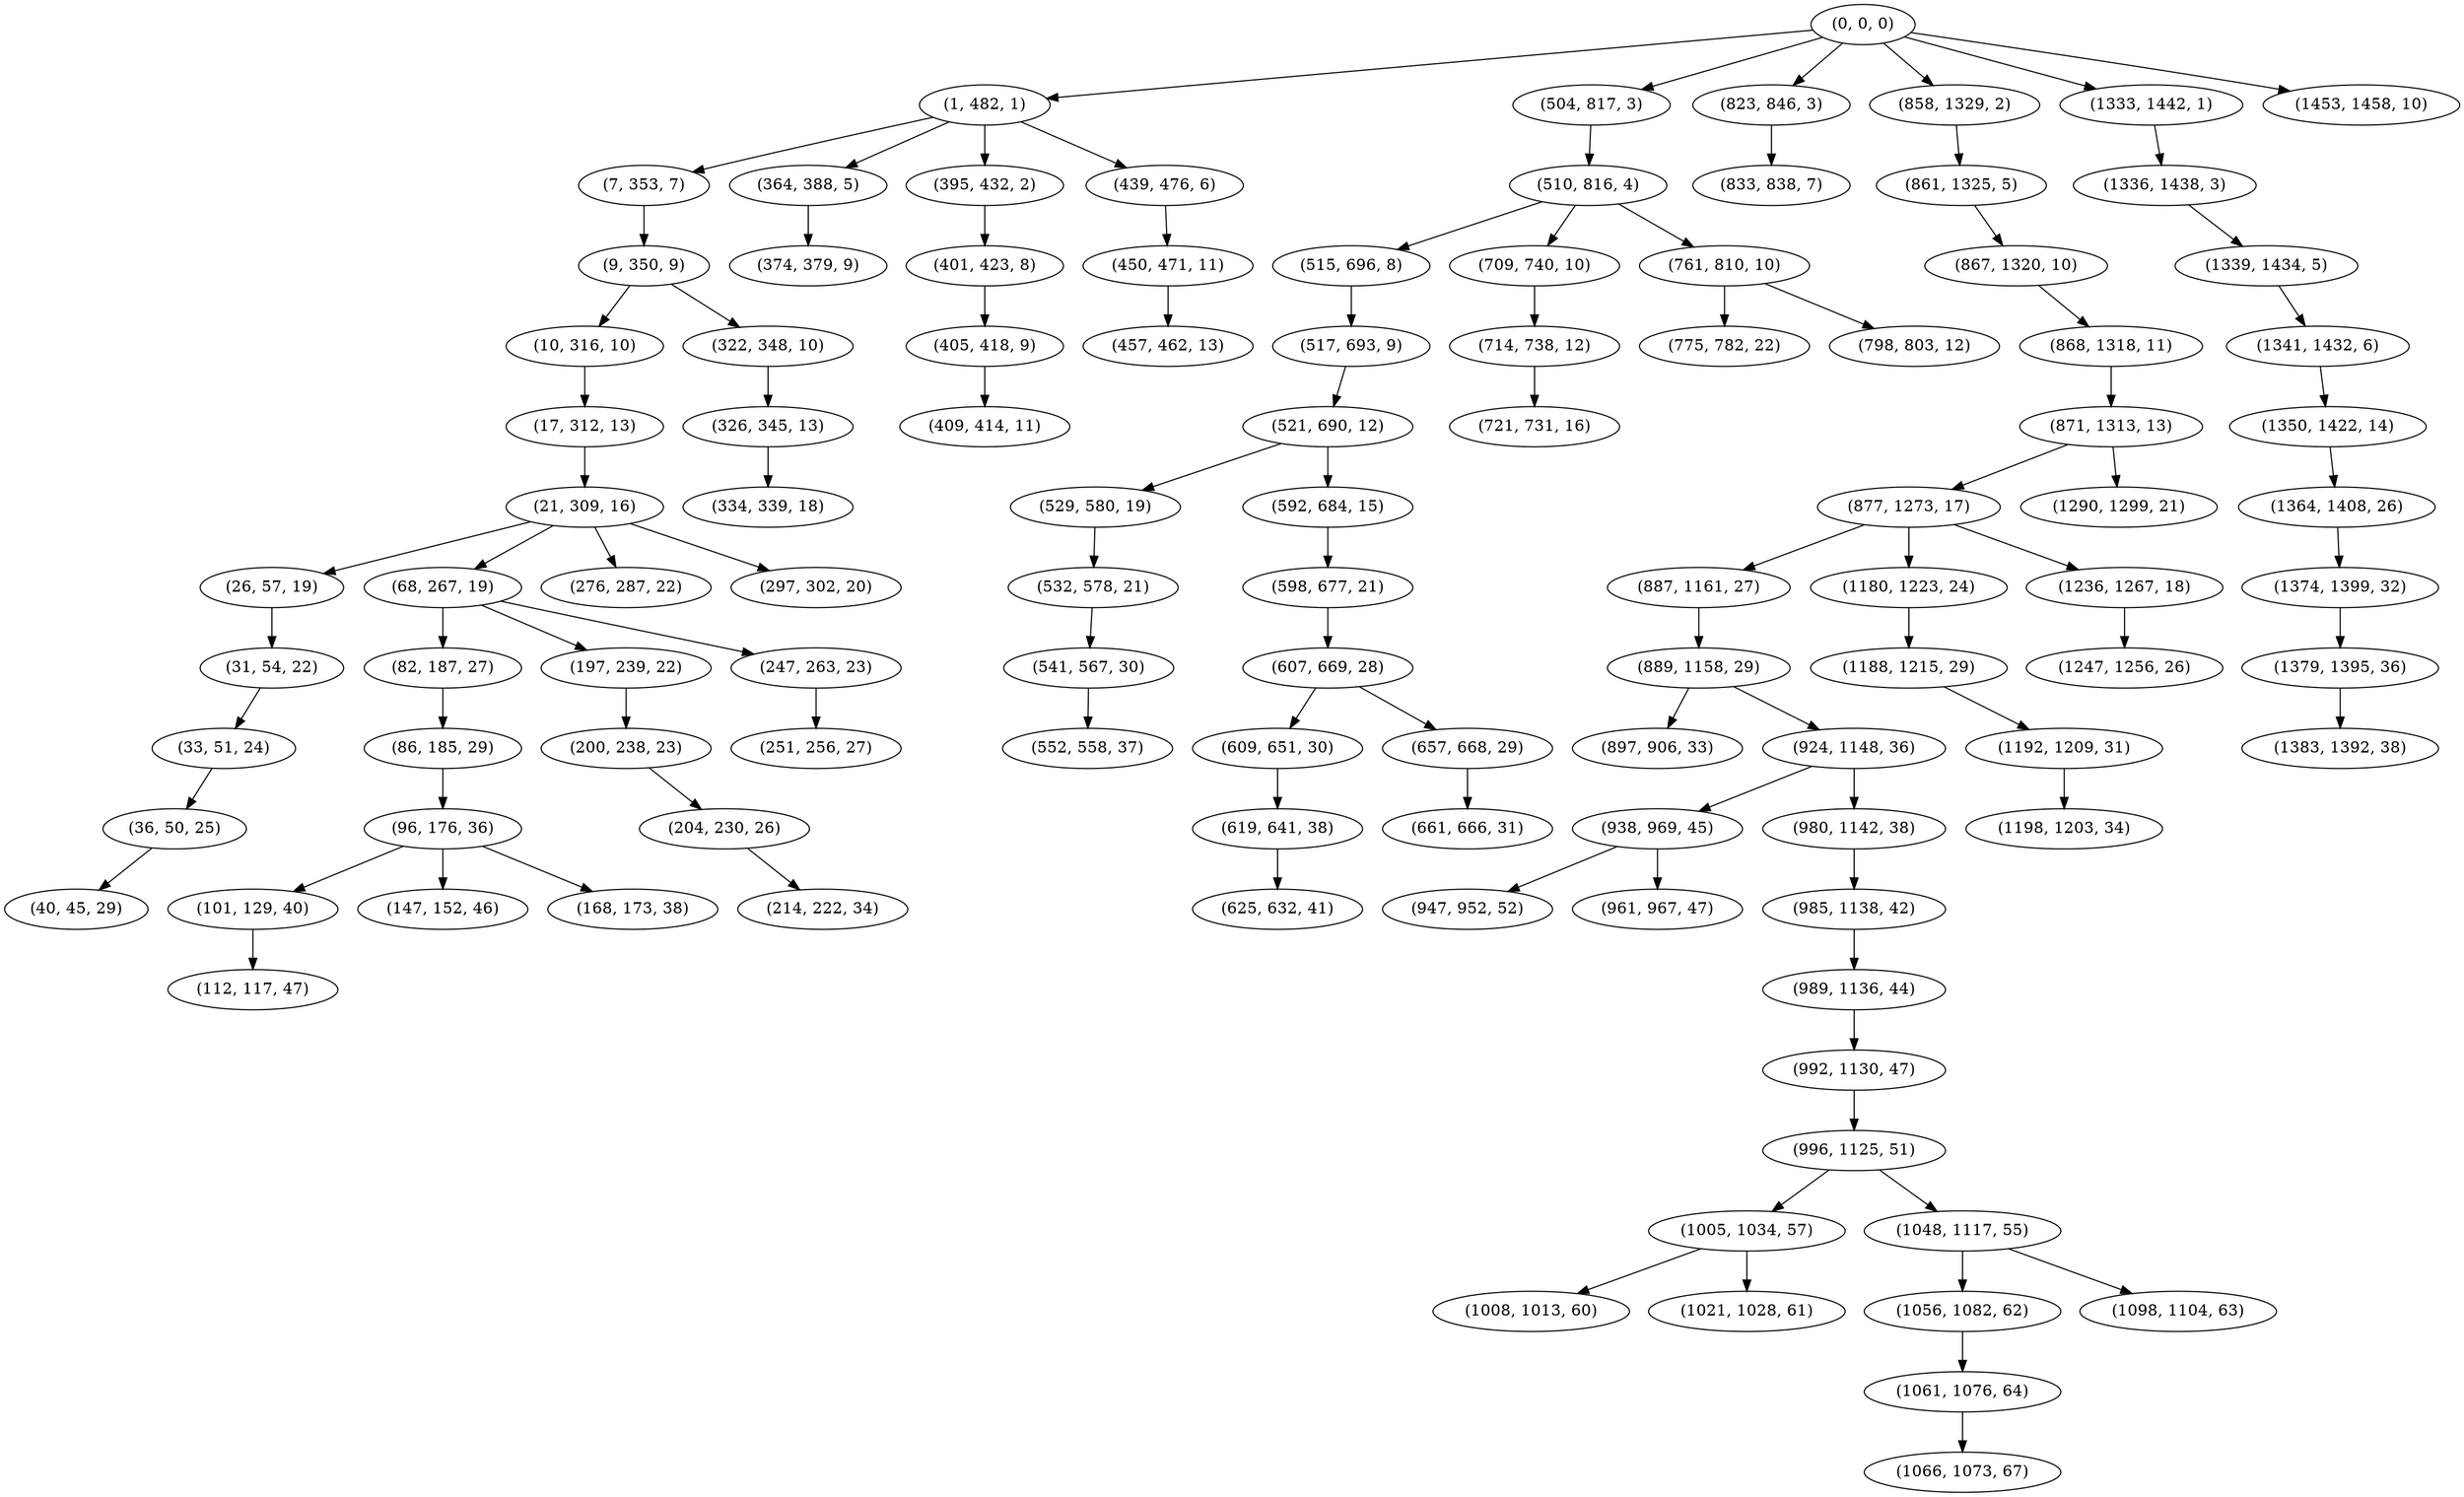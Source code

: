 digraph tree {
    "(0, 0, 0)";
    "(1, 482, 1)";
    "(7, 353, 7)";
    "(9, 350, 9)";
    "(10, 316, 10)";
    "(17, 312, 13)";
    "(21, 309, 16)";
    "(26, 57, 19)";
    "(31, 54, 22)";
    "(33, 51, 24)";
    "(36, 50, 25)";
    "(40, 45, 29)";
    "(68, 267, 19)";
    "(82, 187, 27)";
    "(86, 185, 29)";
    "(96, 176, 36)";
    "(101, 129, 40)";
    "(112, 117, 47)";
    "(147, 152, 46)";
    "(168, 173, 38)";
    "(197, 239, 22)";
    "(200, 238, 23)";
    "(204, 230, 26)";
    "(214, 222, 34)";
    "(247, 263, 23)";
    "(251, 256, 27)";
    "(276, 287, 22)";
    "(297, 302, 20)";
    "(322, 348, 10)";
    "(326, 345, 13)";
    "(334, 339, 18)";
    "(364, 388, 5)";
    "(374, 379, 9)";
    "(395, 432, 2)";
    "(401, 423, 8)";
    "(405, 418, 9)";
    "(409, 414, 11)";
    "(439, 476, 6)";
    "(450, 471, 11)";
    "(457, 462, 13)";
    "(504, 817, 3)";
    "(510, 816, 4)";
    "(515, 696, 8)";
    "(517, 693, 9)";
    "(521, 690, 12)";
    "(529, 580, 19)";
    "(532, 578, 21)";
    "(541, 567, 30)";
    "(552, 558, 37)";
    "(592, 684, 15)";
    "(598, 677, 21)";
    "(607, 669, 28)";
    "(609, 651, 30)";
    "(619, 641, 38)";
    "(625, 632, 41)";
    "(657, 668, 29)";
    "(661, 666, 31)";
    "(709, 740, 10)";
    "(714, 738, 12)";
    "(721, 731, 16)";
    "(761, 810, 10)";
    "(775, 782, 22)";
    "(798, 803, 12)";
    "(823, 846, 3)";
    "(833, 838, 7)";
    "(858, 1329, 2)";
    "(861, 1325, 5)";
    "(867, 1320, 10)";
    "(868, 1318, 11)";
    "(871, 1313, 13)";
    "(877, 1273, 17)";
    "(887, 1161, 27)";
    "(889, 1158, 29)";
    "(897, 906, 33)";
    "(924, 1148, 36)";
    "(938, 969, 45)";
    "(947, 952, 52)";
    "(961, 967, 47)";
    "(980, 1142, 38)";
    "(985, 1138, 42)";
    "(989, 1136, 44)";
    "(992, 1130, 47)";
    "(996, 1125, 51)";
    "(1005, 1034, 57)";
    "(1008, 1013, 60)";
    "(1021, 1028, 61)";
    "(1048, 1117, 55)";
    "(1056, 1082, 62)";
    "(1061, 1076, 64)";
    "(1066, 1073, 67)";
    "(1098, 1104, 63)";
    "(1180, 1223, 24)";
    "(1188, 1215, 29)";
    "(1192, 1209, 31)";
    "(1198, 1203, 34)";
    "(1236, 1267, 18)";
    "(1247, 1256, 26)";
    "(1290, 1299, 21)";
    "(1333, 1442, 1)";
    "(1336, 1438, 3)";
    "(1339, 1434, 5)";
    "(1341, 1432, 6)";
    "(1350, 1422, 14)";
    "(1364, 1408, 26)";
    "(1374, 1399, 32)";
    "(1379, 1395, 36)";
    "(1383, 1392, 38)";
    "(1453, 1458, 10)";
    "(0, 0, 0)" -> "(1, 482, 1)";
    "(0, 0, 0)" -> "(504, 817, 3)";
    "(0, 0, 0)" -> "(823, 846, 3)";
    "(0, 0, 0)" -> "(858, 1329, 2)";
    "(0, 0, 0)" -> "(1333, 1442, 1)";
    "(0, 0, 0)" -> "(1453, 1458, 10)";
    "(1, 482, 1)" -> "(7, 353, 7)";
    "(1, 482, 1)" -> "(364, 388, 5)";
    "(1, 482, 1)" -> "(395, 432, 2)";
    "(1, 482, 1)" -> "(439, 476, 6)";
    "(7, 353, 7)" -> "(9, 350, 9)";
    "(9, 350, 9)" -> "(10, 316, 10)";
    "(9, 350, 9)" -> "(322, 348, 10)";
    "(10, 316, 10)" -> "(17, 312, 13)";
    "(17, 312, 13)" -> "(21, 309, 16)";
    "(21, 309, 16)" -> "(26, 57, 19)";
    "(21, 309, 16)" -> "(68, 267, 19)";
    "(21, 309, 16)" -> "(276, 287, 22)";
    "(21, 309, 16)" -> "(297, 302, 20)";
    "(26, 57, 19)" -> "(31, 54, 22)";
    "(31, 54, 22)" -> "(33, 51, 24)";
    "(33, 51, 24)" -> "(36, 50, 25)";
    "(36, 50, 25)" -> "(40, 45, 29)";
    "(68, 267, 19)" -> "(82, 187, 27)";
    "(68, 267, 19)" -> "(197, 239, 22)";
    "(68, 267, 19)" -> "(247, 263, 23)";
    "(82, 187, 27)" -> "(86, 185, 29)";
    "(86, 185, 29)" -> "(96, 176, 36)";
    "(96, 176, 36)" -> "(101, 129, 40)";
    "(96, 176, 36)" -> "(147, 152, 46)";
    "(96, 176, 36)" -> "(168, 173, 38)";
    "(101, 129, 40)" -> "(112, 117, 47)";
    "(197, 239, 22)" -> "(200, 238, 23)";
    "(200, 238, 23)" -> "(204, 230, 26)";
    "(204, 230, 26)" -> "(214, 222, 34)";
    "(247, 263, 23)" -> "(251, 256, 27)";
    "(322, 348, 10)" -> "(326, 345, 13)";
    "(326, 345, 13)" -> "(334, 339, 18)";
    "(364, 388, 5)" -> "(374, 379, 9)";
    "(395, 432, 2)" -> "(401, 423, 8)";
    "(401, 423, 8)" -> "(405, 418, 9)";
    "(405, 418, 9)" -> "(409, 414, 11)";
    "(439, 476, 6)" -> "(450, 471, 11)";
    "(450, 471, 11)" -> "(457, 462, 13)";
    "(504, 817, 3)" -> "(510, 816, 4)";
    "(510, 816, 4)" -> "(515, 696, 8)";
    "(510, 816, 4)" -> "(709, 740, 10)";
    "(510, 816, 4)" -> "(761, 810, 10)";
    "(515, 696, 8)" -> "(517, 693, 9)";
    "(517, 693, 9)" -> "(521, 690, 12)";
    "(521, 690, 12)" -> "(529, 580, 19)";
    "(521, 690, 12)" -> "(592, 684, 15)";
    "(529, 580, 19)" -> "(532, 578, 21)";
    "(532, 578, 21)" -> "(541, 567, 30)";
    "(541, 567, 30)" -> "(552, 558, 37)";
    "(592, 684, 15)" -> "(598, 677, 21)";
    "(598, 677, 21)" -> "(607, 669, 28)";
    "(607, 669, 28)" -> "(609, 651, 30)";
    "(607, 669, 28)" -> "(657, 668, 29)";
    "(609, 651, 30)" -> "(619, 641, 38)";
    "(619, 641, 38)" -> "(625, 632, 41)";
    "(657, 668, 29)" -> "(661, 666, 31)";
    "(709, 740, 10)" -> "(714, 738, 12)";
    "(714, 738, 12)" -> "(721, 731, 16)";
    "(761, 810, 10)" -> "(775, 782, 22)";
    "(761, 810, 10)" -> "(798, 803, 12)";
    "(823, 846, 3)" -> "(833, 838, 7)";
    "(858, 1329, 2)" -> "(861, 1325, 5)";
    "(861, 1325, 5)" -> "(867, 1320, 10)";
    "(867, 1320, 10)" -> "(868, 1318, 11)";
    "(868, 1318, 11)" -> "(871, 1313, 13)";
    "(871, 1313, 13)" -> "(877, 1273, 17)";
    "(871, 1313, 13)" -> "(1290, 1299, 21)";
    "(877, 1273, 17)" -> "(887, 1161, 27)";
    "(877, 1273, 17)" -> "(1180, 1223, 24)";
    "(877, 1273, 17)" -> "(1236, 1267, 18)";
    "(887, 1161, 27)" -> "(889, 1158, 29)";
    "(889, 1158, 29)" -> "(897, 906, 33)";
    "(889, 1158, 29)" -> "(924, 1148, 36)";
    "(924, 1148, 36)" -> "(938, 969, 45)";
    "(924, 1148, 36)" -> "(980, 1142, 38)";
    "(938, 969, 45)" -> "(947, 952, 52)";
    "(938, 969, 45)" -> "(961, 967, 47)";
    "(980, 1142, 38)" -> "(985, 1138, 42)";
    "(985, 1138, 42)" -> "(989, 1136, 44)";
    "(989, 1136, 44)" -> "(992, 1130, 47)";
    "(992, 1130, 47)" -> "(996, 1125, 51)";
    "(996, 1125, 51)" -> "(1005, 1034, 57)";
    "(996, 1125, 51)" -> "(1048, 1117, 55)";
    "(1005, 1034, 57)" -> "(1008, 1013, 60)";
    "(1005, 1034, 57)" -> "(1021, 1028, 61)";
    "(1048, 1117, 55)" -> "(1056, 1082, 62)";
    "(1048, 1117, 55)" -> "(1098, 1104, 63)";
    "(1056, 1082, 62)" -> "(1061, 1076, 64)";
    "(1061, 1076, 64)" -> "(1066, 1073, 67)";
    "(1180, 1223, 24)" -> "(1188, 1215, 29)";
    "(1188, 1215, 29)" -> "(1192, 1209, 31)";
    "(1192, 1209, 31)" -> "(1198, 1203, 34)";
    "(1236, 1267, 18)" -> "(1247, 1256, 26)";
    "(1333, 1442, 1)" -> "(1336, 1438, 3)";
    "(1336, 1438, 3)" -> "(1339, 1434, 5)";
    "(1339, 1434, 5)" -> "(1341, 1432, 6)";
    "(1341, 1432, 6)" -> "(1350, 1422, 14)";
    "(1350, 1422, 14)" -> "(1364, 1408, 26)";
    "(1364, 1408, 26)" -> "(1374, 1399, 32)";
    "(1374, 1399, 32)" -> "(1379, 1395, 36)";
    "(1379, 1395, 36)" -> "(1383, 1392, 38)";
}
